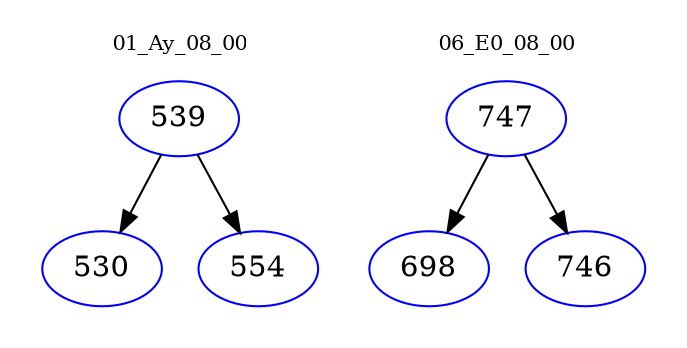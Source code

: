 digraph{
subgraph cluster_0 {
color = white
label = "01_Ay_08_00";
fontsize=10;
T0_539 [label="539", color="blue"]
T0_539 -> T0_530 [color="black"]
T0_530 [label="530", color="blue"]
T0_539 -> T0_554 [color="black"]
T0_554 [label="554", color="blue"]
}
subgraph cluster_1 {
color = white
label = "06_E0_08_00";
fontsize=10;
T1_747 [label="747", color="blue"]
T1_747 -> T1_698 [color="black"]
T1_698 [label="698", color="blue"]
T1_747 -> T1_746 [color="black"]
T1_746 [label="746", color="blue"]
}
}
